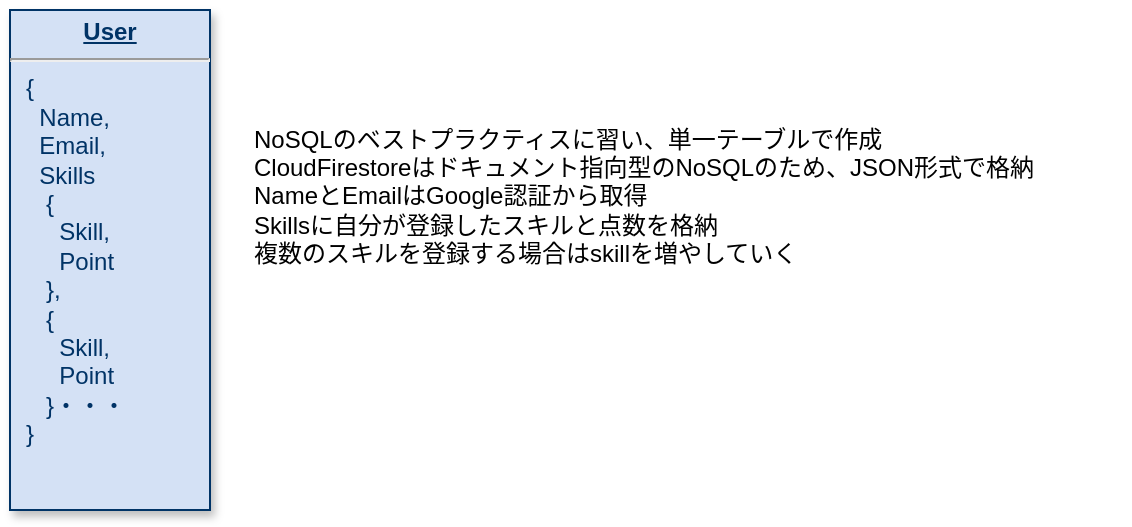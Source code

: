 <mxfile version="12.1.0" type="github" pages="1"><diagram name="Page-1" id="efa7a0a1-bf9b-a30e-e6df-94a7791c09e9"><mxGraphModel dx="1172" dy="759" grid="1" gridSize="10" guides="1" tooltips="1" connect="1" arrows="1" fold="1" page="1" pageScale="1" pageWidth="826" pageHeight="1169" background="#ffffff" math="0" shadow="0"><root><mxCell id="0"/><mxCell id="1" parent="0"/><mxCell id="22" value="&lt;p style=&quot;margin: 0px ; margin-top: 4px ; text-align: center ; text-decoration: underline&quot;&gt;&lt;strong&gt;User&lt;/strong&gt;&lt;/p&gt;&lt;hr&gt;&lt;p style=&quot;margin: 0px ; margin-left: 8px&quot;&gt;{&lt;/p&gt;&lt;p style=&quot;margin: 0px ; margin-left: 8px&quot;&gt;&amp;nbsp; Name,&lt;/p&gt;&lt;p style=&quot;margin: 0px ; margin-left: 8px&quot;&gt;&lt;span&gt;&amp;nbsp; Email,&lt;/span&gt;&lt;/p&gt;&lt;p style=&quot;margin: 0px ; margin-left: 8px&quot;&gt;&amp;nbsp; Skills&lt;/p&gt;&lt;p style=&quot;margin: 0px ; margin-left: 8px&quot;&gt;&amp;nbsp; &amp;nbsp;{&lt;/p&gt;&lt;p style=&quot;margin: 0px ; margin-left: 8px&quot;&gt;&amp;nbsp; &amp;nbsp; &amp;nbsp;Skill,&lt;/p&gt;&lt;p style=&quot;margin: 0px ; margin-left: 8px&quot;&gt;&amp;nbsp; &amp;nbsp; &amp;nbsp;Point&lt;/p&gt;&lt;p style=&quot;margin: 0px ; margin-left: 8px&quot;&gt;&amp;nbsp; &amp;nbsp;},&lt;/p&gt;&lt;p style=&quot;margin: 0px 0px 0px 8px&quot;&gt;&amp;nbsp; &amp;nbsp;{&lt;/p&gt;&lt;p style=&quot;margin: 0px 0px 0px 8px&quot;&gt;&amp;nbsp; &amp;nbsp; &amp;nbsp;Skill,&lt;/p&gt;&lt;p style=&quot;margin: 0px 0px 0px 8px&quot;&gt;&amp;nbsp; &amp;nbsp; &amp;nbsp;Point&lt;/p&gt;&lt;p style=&quot;margin: 0px 0px 0px 8px&quot;&gt;&amp;nbsp; &amp;nbsp;}・・・&lt;/p&gt;&lt;p style=&quot;margin: 0px ; margin-left: 8px&quot;&gt;}&lt;/p&gt;" style="verticalAlign=top;align=left;overflow=fill;fontSize=12;fontFamily=Helvetica;html=1;strokeColor=#003366;shadow=1;fillColor=#D4E1F5;fontColor=#003366" parent="1" vertex="1"><mxGeometry x="180" y="270" width="100" height="250" as="geometry"/></mxCell><mxCell id="bODFVcYqBGlnocJ336Pz-114" value="NoSQLのベストプラクティスに習い、単一テーブルで作成&lt;br&gt;CloudFirestoreはドキュメント指向型のNoSQLのため、JSON形式で格納&lt;br&gt;NameとEmailはGoogle認証から取得&lt;br&gt;Skillsに自分が登録したスキルと点数を格納&lt;br&gt;複数のスキルを登録する場合はskillを増やしていく" style="text;html=1;strokeColor=none;fillColor=none;align=left;verticalAlign=middle;whiteSpace=wrap;rounded=0;" vertex="1" parent="1"><mxGeometry x="300" y="335" width="440" height="55" as="geometry"/></mxCell></root></mxGraphModel></diagram></mxfile>